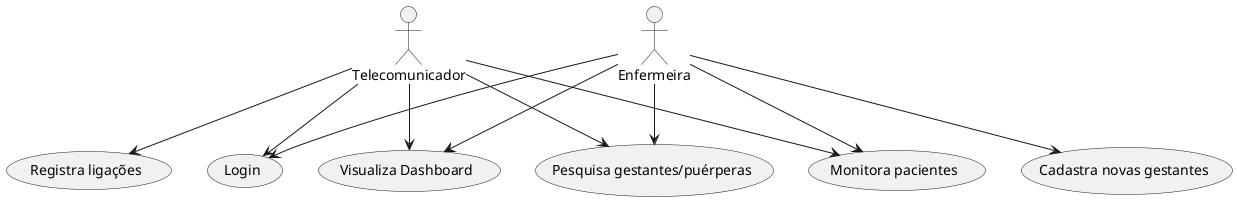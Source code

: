 ' ALT + D para visualizar o diagrama.
' Casos de uso das enfermeiras.
@startuml
actor Enfermeira
actor Telecomunicador

Enfermeira --> (Login)
Telecomunicador --> (Login)
Enfermeira --> (Visualiza Dashboard)
Telecomunicador --> (Visualiza Dashboard)
Enfermeira --> (Pesquisa gestantes/puérperas)
Telecomunicador --> (Pesquisa gestantes/puérperas)
Enfermeira --> (Monitora pacientes)
Telecomunicador --> (Monitora pacientes)
Enfermeira --> (Cadastra novas gestantes)
Telecomunicador --> (Registra ligações)
@enduml